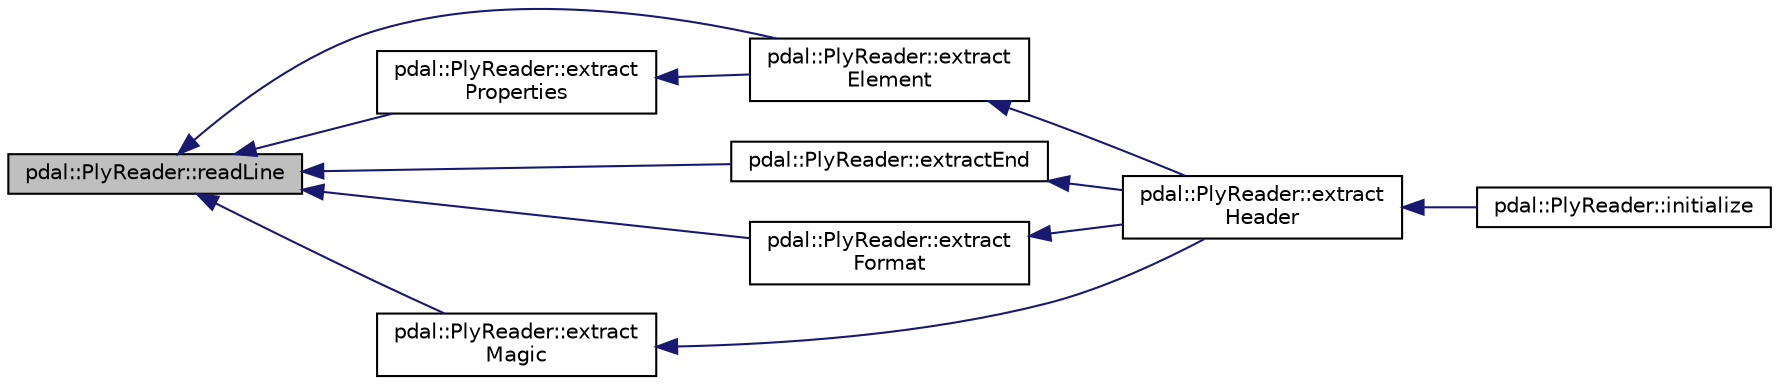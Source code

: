 digraph "pdal::PlyReader::readLine"
{
  edge [fontname="Helvetica",fontsize="10",labelfontname="Helvetica",labelfontsize="10"];
  node [fontname="Helvetica",fontsize="10",shape=record];
  rankdir="LR";
  Node1 [label="pdal::PlyReader::readLine",height=0.2,width=0.4,color="black", fillcolor="grey75", style="filled", fontcolor="black"];
  Node1 -> Node2 [dir="back",color="midnightblue",fontsize="10",style="solid",fontname="Helvetica"];
  Node2 [label="pdal::PlyReader::extract\lElement",height=0.2,width=0.4,color="black", fillcolor="white", style="filled",URL="$classpdal_1_1PlyReader.html#a86c91fd3c850c095dc537b627f92c426"];
  Node2 -> Node3 [dir="back",color="midnightblue",fontsize="10",style="solid",fontname="Helvetica"];
  Node3 [label="pdal::PlyReader::extract\lHeader",height=0.2,width=0.4,color="black", fillcolor="white", style="filled",URL="$classpdal_1_1PlyReader.html#a9b0179c012f82bcb1878e1197d2e4040"];
  Node3 -> Node4 [dir="back",color="midnightblue",fontsize="10",style="solid",fontname="Helvetica"];
  Node4 [label="pdal::PlyReader::initialize",height=0.2,width=0.4,color="black", fillcolor="white", style="filled",URL="$classpdal_1_1PlyReader.html#a1502df4ba555d39c66aebabc40b61342"];
  Node1 -> Node5 [dir="back",color="midnightblue",fontsize="10",style="solid",fontname="Helvetica"];
  Node5 [label="pdal::PlyReader::extractEnd",height=0.2,width=0.4,color="black", fillcolor="white", style="filled",URL="$classpdal_1_1PlyReader.html#aec1ef06026968ef08b98538d2f868f13"];
  Node5 -> Node3 [dir="back",color="midnightblue",fontsize="10",style="solid",fontname="Helvetica"];
  Node1 -> Node6 [dir="back",color="midnightblue",fontsize="10",style="solid",fontname="Helvetica"];
  Node6 [label="pdal::PlyReader::extract\lFormat",height=0.2,width=0.4,color="black", fillcolor="white", style="filled",URL="$classpdal_1_1PlyReader.html#a2ce78f148be470e4d613ae7f0ab9616f"];
  Node6 -> Node3 [dir="back",color="midnightblue",fontsize="10",style="solid",fontname="Helvetica"];
  Node1 -> Node7 [dir="back",color="midnightblue",fontsize="10",style="solid",fontname="Helvetica"];
  Node7 [label="pdal::PlyReader::extract\lMagic",height=0.2,width=0.4,color="black", fillcolor="white", style="filled",URL="$classpdal_1_1PlyReader.html#abf004e430f1c5f6ad2a89746e54316ca"];
  Node7 -> Node3 [dir="back",color="midnightblue",fontsize="10",style="solid",fontname="Helvetica"];
  Node1 -> Node8 [dir="back",color="midnightblue",fontsize="10",style="solid",fontname="Helvetica"];
  Node8 [label="pdal::PlyReader::extract\lProperties",height=0.2,width=0.4,color="black", fillcolor="white", style="filled",URL="$classpdal_1_1PlyReader.html#ae3efcc96eca62b8d710e725b3358e88c"];
  Node8 -> Node2 [dir="back",color="midnightblue",fontsize="10",style="solid",fontname="Helvetica"];
}
